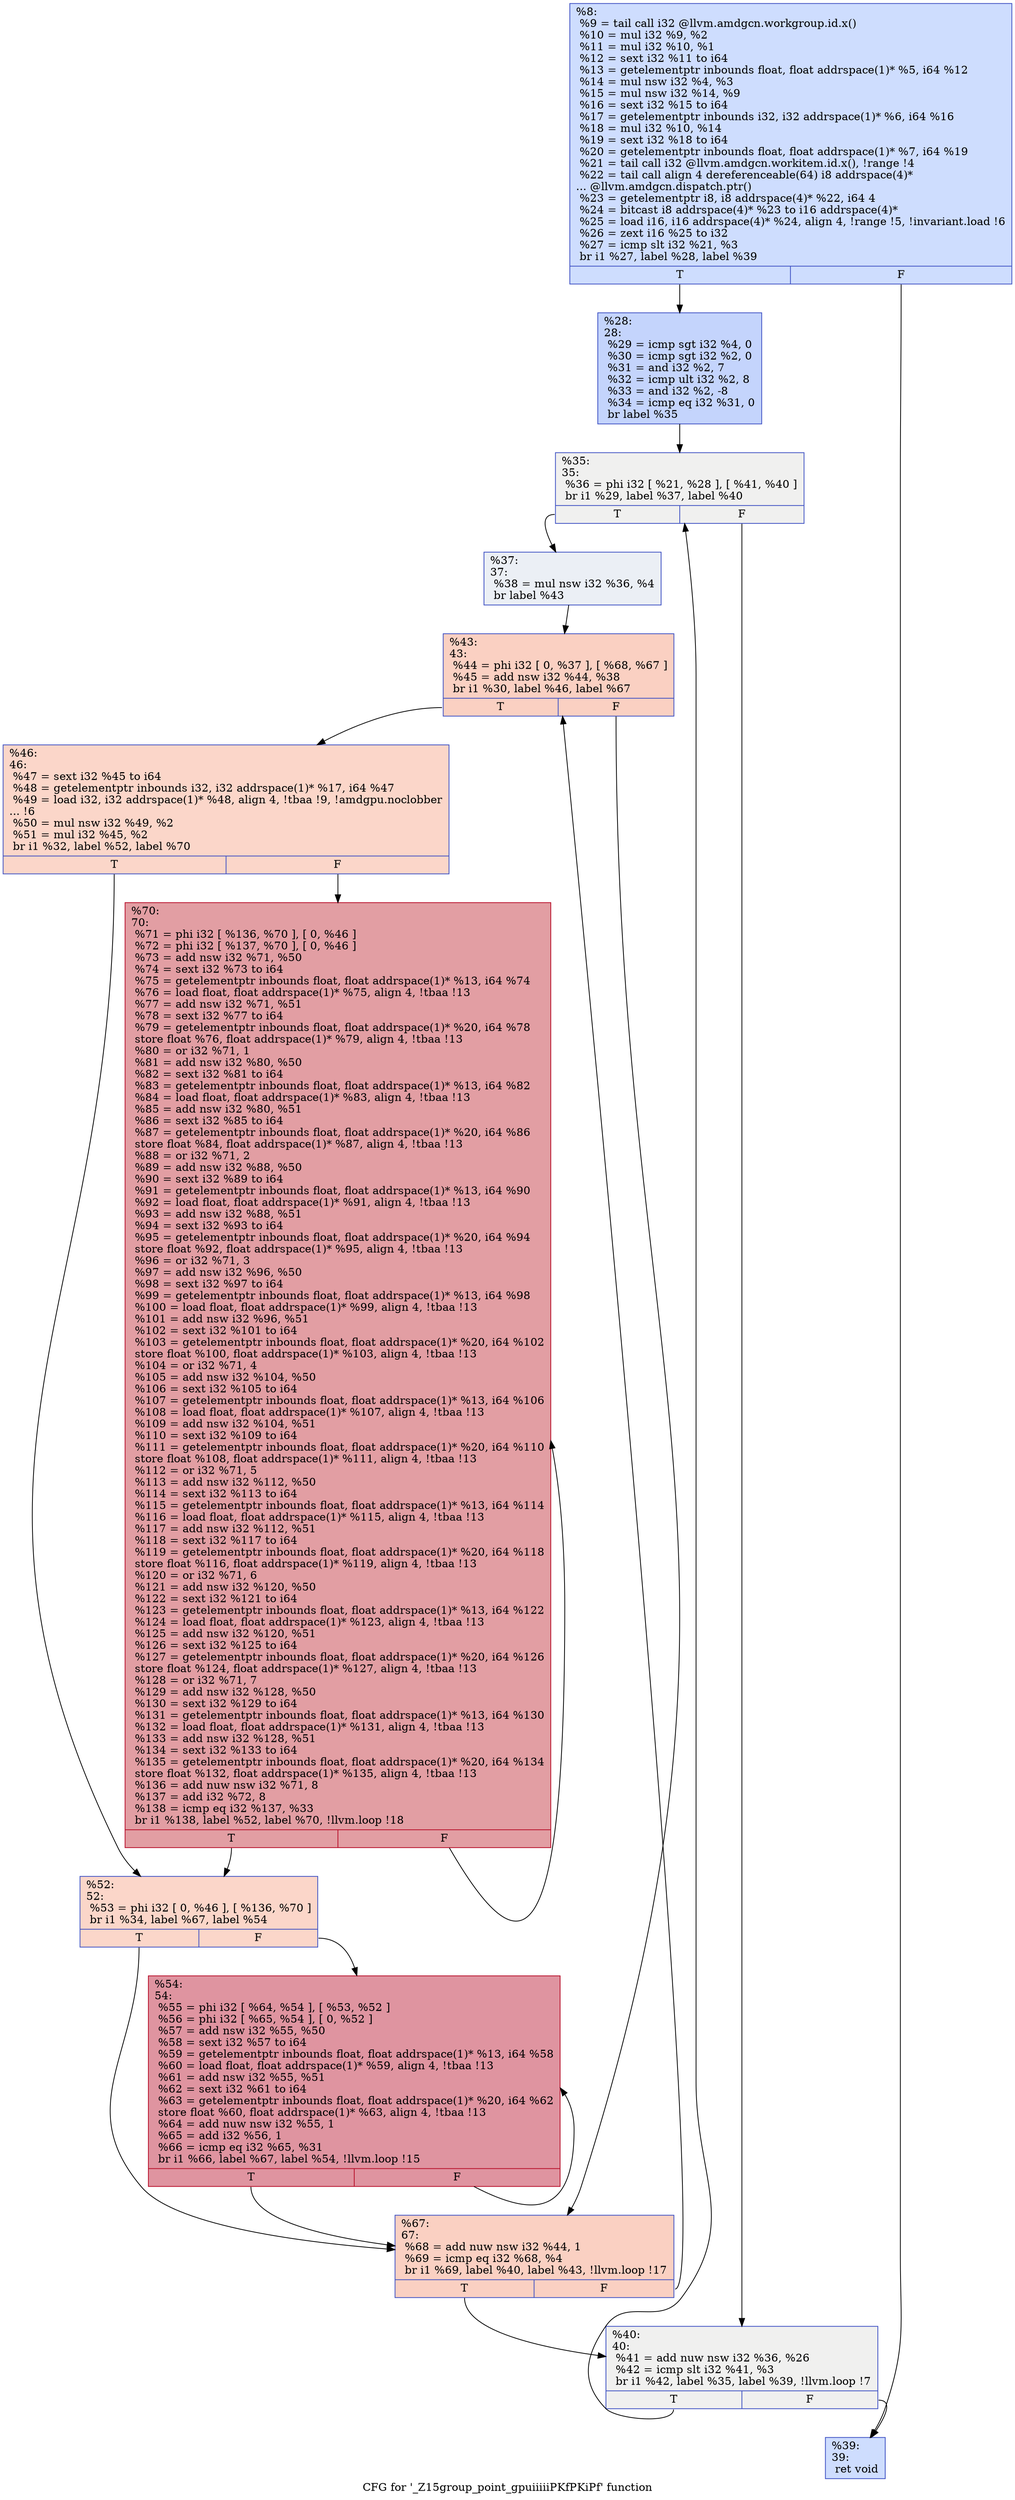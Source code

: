 digraph "CFG for '_Z15group_point_gpuiiiiiPKfPKiPf' function" {
	label="CFG for '_Z15group_point_gpuiiiiiPKfPKiPf' function";

	Node0x5b9a880 [shape=record,color="#3d50c3ff", style=filled, fillcolor="#8fb1fe70",label="{%8:\l  %9 = tail call i32 @llvm.amdgcn.workgroup.id.x()\l  %10 = mul i32 %9, %2\l  %11 = mul i32 %10, %1\l  %12 = sext i32 %11 to i64\l  %13 = getelementptr inbounds float, float addrspace(1)* %5, i64 %12\l  %14 = mul nsw i32 %4, %3\l  %15 = mul nsw i32 %14, %9\l  %16 = sext i32 %15 to i64\l  %17 = getelementptr inbounds i32, i32 addrspace(1)* %6, i64 %16\l  %18 = mul i32 %10, %14\l  %19 = sext i32 %18 to i64\l  %20 = getelementptr inbounds float, float addrspace(1)* %7, i64 %19\l  %21 = tail call i32 @llvm.amdgcn.workitem.id.x(), !range !4\l  %22 = tail call align 4 dereferenceable(64) i8 addrspace(4)*\l... @llvm.amdgcn.dispatch.ptr()\l  %23 = getelementptr i8, i8 addrspace(4)* %22, i64 4\l  %24 = bitcast i8 addrspace(4)* %23 to i16 addrspace(4)*\l  %25 = load i16, i16 addrspace(4)* %24, align 4, !range !5, !invariant.load !6\l  %26 = zext i16 %25 to i32\l  %27 = icmp slt i32 %21, %3\l  br i1 %27, label %28, label %39\l|{<s0>T|<s1>F}}"];
	Node0x5b9a880:s0 -> Node0x5b9ccd0;
	Node0x5b9a880:s1 -> Node0x5b9cd60;
	Node0x5b9ccd0 [shape=record,color="#3d50c3ff", style=filled, fillcolor="#7a9df870",label="{%28:\l28:                                               \l  %29 = icmp sgt i32 %4, 0\l  %30 = icmp sgt i32 %2, 0\l  %31 = and i32 %2, 7\l  %32 = icmp ult i32 %2, 8\l  %33 = and i32 %2, -8\l  %34 = icmp eq i32 %31, 0\l  br label %35\l}"];
	Node0x5b9ccd0 -> Node0x5b9af30;
	Node0x5b9af30 [shape=record,color="#3d50c3ff", style=filled, fillcolor="#dedcdb70",label="{%35:\l35:                                               \l  %36 = phi i32 [ %21, %28 ], [ %41, %40 ]\l  br i1 %29, label %37, label %40\l|{<s0>T|<s1>F}}"];
	Node0x5b9af30:s0 -> Node0x5b9d5c0;
	Node0x5b9af30:s1 -> Node0x5b9d480;
	Node0x5b9d5c0 [shape=record,color="#3d50c3ff", style=filled, fillcolor="#d1dae970",label="{%37:\l37:                                               \l  %38 = mul nsw i32 %36, %4\l  br label %43\l}"];
	Node0x5b9d5c0 -> Node0x5b9d790;
	Node0x5b9cd60 [shape=record,color="#3d50c3ff", style=filled, fillcolor="#8fb1fe70",label="{%39:\l39:                                               \l  ret void\l}"];
	Node0x5b9d480 [shape=record,color="#3d50c3ff", style=filled, fillcolor="#dedcdb70",label="{%40:\l40:                                               \l  %41 = add nuw nsw i32 %36, %26\l  %42 = icmp slt i32 %41, %3\l  br i1 %42, label %35, label %39, !llvm.loop !7\l|{<s0>T|<s1>F}}"];
	Node0x5b9d480:s0 -> Node0x5b9af30;
	Node0x5b9d480:s1 -> Node0x5b9cd60;
	Node0x5b9d790 [shape=record,color="#3d50c3ff", style=filled, fillcolor="#f3947570",label="{%43:\l43:                                               \l  %44 = phi i32 [ 0, %37 ], [ %68, %67 ]\l  %45 = add nsw i32 %44, %38\l  br i1 %30, label %46, label %67\l|{<s0>T|<s1>F}}"];
	Node0x5b9d790:s0 -> Node0x5b9dcc0;
	Node0x5b9d790:s1 -> Node0x5b9daf0;
	Node0x5b9dcc0 [shape=record,color="#3d50c3ff", style=filled, fillcolor="#f6a38570",label="{%46:\l46:                                               \l  %47 = sext i32 %45 to i64\l  %48 = getelementptr inbounds i32, i32 addrspace(1)* %17, i64 %47\l  %49 = load i32, i32 addrspace(1)* %48, align 4, !tbaa !9, !amdgpu.noclobber\l... !6\l  %50 = mul nsw i32 %49, %2\l  %51 = mul i32 %45, %2\l  br i1 %32, label %52, label %70\l|{<s0>T|<s1>F}}"];
	Node0x5b9dcc0:s0 -> Node0x5b9e860;
	Node0x5b9dcc0:s1 -> Node0x5b9e8f0;
	Node0x5b9e860 [shape=record,color="#3d50c3ff", style=filled, fillcolor="#f6a38570",label="{%52:\l52:                                               \l  %53 = phi i32 [ 0, %46 ], [ %136, %70 ]\l  br i1 %34, label %67, label %54\l|{<s0>T|<s1>F}}"];
	Node0x5b9e860:s0 -> Node0x5b9daf0;
	Node0x5b9e860:s1 -> Node0x5b9eae0;
	Node0x5b9eae0 [shape=record,color="#b70d28ff", style=filled, fillcolor="#b70d2870",label="{%54:\l54:                                               \l  %55 = phi i32 [ %64, %54 ], [ %53, %52 ]\l  %56 = phi i32 [ %65, %54 ], [ 0, %52 ]\l  %57 = add nsw i32 %55, %50\l  %58 = sext i32 %57 to i64\l  %59 = getelementptr inbounds float, float addrspace(1)* %13, i64 %58\l  %60 = load float, float addrspace(1)* %59, align 4, !tbaa !13\l  %61 = add nsw i32 %55, %51\l  %62 = sext i32 %61 to i64\l  %63 = getelementptr inbounds float, float addrspace(1)* %20, i64 %62\l  store float %60, float addrspace(1)* %63, align 4, !tbaa !13\l  %64 = add nuw nsw i32 %55, 1\l  %65 = add i32 %56, 1\l  %66 = icmp eq i32 %65, %31\l  br i1 %66, label %67, label %54, !llvm.loop !15\l|{<s0>T|<s1>F}}"];
	Node0x5b9eae0:s0 -> Node0x5b9daf0;
	Node0x5b9eae0:s1 -> Node0x5b9eae0;
	Node0x5b9daf0 [shape=record,color="#3d50c3ff", style=filled, fillcolor="#f3947570",label="{%67:\l67:                                               \l  %68 = add nuw nsw i32 %44, 1\l  %69 = icmp eq i32 %68, %4\l  br i1 %69, label %40, label %43, !llvm.loop !17\l|{<s0>T|<s1>F}}"];
	Node0x5b9daf0:s0 -> Node0x5b9d480;
	Node0x5b9daf0:s1 -> Node0x5b9d790;
	Node0x5b9e8f0 [shape=record,color="#b70d28ff", style=filled, fillcolor="#be242e70",label="{%70:\l70:                                               \l  %71 = phi i32 [ %136, %70 ], [ 0, %46 ]\l  %72 = phi i32 [ %137, %70 ], [ 0, %46 ]\l  %73 = add nsw i32 %71, %50\l  %74 = sext i32 %73 to i64\l  %75 = getelementptr inbounds float, float addrspace(1)* %13, i64 %74\l  %76 = load float, float addrspace(1)* %75, align 4, !tbaa !13\l  %77 = add nsw i32 %71, %51\l  %78 = sext i32 %77 to i64\l  %79 = getelementptr inbounds float, float addrspace(1)* %20, i64 %78\l  store float %76, float addrspace(1)* %79, align 4, !tbaa !13\l  %80 = or i32 %71, 1\l  %81 = add nsw i32 %80, %50\l  %82 = sext i32 %81 to i64\l  %83 = getelementptr inbounds float, float addrspace(1)* %13, i64 %82\l  %84 = load float, float addrspace(1)* %83, align 4, !tbaa !13\l  %85 = add nsw i32 %80, %51\l  %86 = sext i32 %85 to i64\l  %87 = getelementptr inbounds float, float addrspace(1)* %20, i64 %86\l  store float %84, float addrspace(1)* %87, align 4, !tbaa !13\l  %88 = or i32 %71, 2\l  %89 = add nsw i32 %88, %50\l  %90 = sext i32 %89 to i64\l  %91 = getelementptr inbounds float, float addrspace(1)* %13, i64 %90\l  %92 = load float, float addrspace(1)* %91, align 4, !tbaa !13\l  %93 = add nsw i32 %88, %51\l  %94 = sext i32 %93 to i64\l  %95 = getelementptr inbounds float, float addrspace(1)* %20, i64 %94\l  store float %92, float addrspace(1)* %95, align 4, !tbaa !13\l  %96 = or i32 %71, 3\l  %97 = add nsw i32 %96, %50\l  %98 = sext i32 %97 to i64\l  %99 = getelementptr inbounds float, float addrspace(1)* %13, i64 %98\l  %100 = load float, float addrspace(1)* %99, align 4, !tbaa !13\l  %101 = add nsw i32 %96, %51\l  %102 = sext i32 %101 to i64\l  %103 = getelementptr inbounds float, float addrspace(1)* %20, i64 %102\l  store float %100, float addrspace(1)* %103, align 4, !tbaa !13\l  %104 = or i32 %71, 4\l  %105 = add nsw i32 %104, %50\l  %106 = sext i32 %105 to i64\l  %107 = getelementptr inbounds float, float addrspace(1)* %13, i64 %106\l  %108 = load float, float addrspace(1)* %107, align 4, !tbaa !13\l  %109 = add nsw i32 %104, %51\l  %110 = sext i32 %109 to i64\l  %111 = getelementptr inbounds float, float addrspace(1)* %20, i64 %110\l  store float %108, float addrspace(1)* %111, align 4, !tbaa !13\l  %112 = or i32 %71, 5\l  %113 = add nsw i32 %112, %50\l  %114 = sext i32 %113 to i64\l  %115 = getelementptr inbounds float, float addrspace(1)* %13, i64 %114\l  %116 = load float, float addrspace(1)* %115, align 4, !tbaa !13\l  %117 = add nsw i32 %112, %51\l  %118 = sext i32 %117 to i64\l  %119 = getelementptr inbounds float, float addrspace(1)* %20, i64 %118\l  store float %116, float addrspace(1)* %119, align 4, !tbaa !13\l  %120 = or i32 %71, 6\l  %121 = add nsw i32 %120, %50\l  %122 = sext i32 %121 to i64\l  %123 = getelementptr inbounds float, float addrspace(1)* %13, i64 %122\l  %124 = load float, float addrspace(1)* %123, align 4, !tbaa !13\l  %125 = add nsw i32 %120, %51\l  %126 = sext i32 %125 to i64\l  %127 = getelementptr inbounds float, float addrspace(1)* %20, i64 %126\l  store float %124, float addrspace(1)* %127, align 4, !tbaa !13\l  %128 = or i32 %71, 7\l  %129 = add nsw i32 %128, %50\l  %130 = sext i32 %129 to i64\l  %131 = getelementptr inbounds float, float addrspace(1)* %13, i64 %130\l  %132 = load float, float addrspace(1)* %131, align 4, !tbaa !13\l  %133 = add nsw i32 %128, %51\l  %134 = sext i32 %133 to i64\l  %135 = getelementptr inbounds float, float addrspace(1)* %20, i64 %134\l  store float %132, float addrspace(1)* %135, align 4, !tbaa !13\l  %136 = add nuw nsw i32 %71, 8\l  %137 = add i32 %72, 8\l  %138 = icmp eq i32 %137, %33\l  br i1 %138, label %52, label %70, !llvm.loop !18\l|{<s0>T|<s1>F}}"];
	Node0x5b9e8f0:s0 -> Node0x5b9e860;
	Node0x5b9e8f0:s1 -> Node0x5b9e8f0;
}
